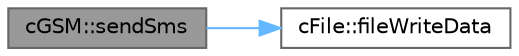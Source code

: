 digraph "cGSM::sendSms"
{
 // LATEX_PDF_SIZE
  bgcolor="transparent";
  edge [fontname=Helvetica,fontsize=10,labelfontname=Helvetica,labelfontsize=10];
  node [fontname=Helvetica,fontsize=10,shape=box,height=0.2,width=0.4];
  rankdir="LR";
  Node1 [label="cGSM::sendSms",height=0.2,width=0.4,color="gray40", fillcolor="grey60", style="filled", fontcolor="black",tooltip="Function to send msg from gsm module."];
  Node1 -> Node2 [color="steelblue1",style="solid"];
  Node2 [label="cFile::fileWriteData",height=0.2,width=0.4,color="grey40", fillcolor="white", style="filled",URL="$classc_file.html#a356b90beb9dbec359fc823b9d79ce930",tooltip="fUNCTION FOR WRITE ON THE FILE fd THAT BELONG TO THE CLASS"];
}
